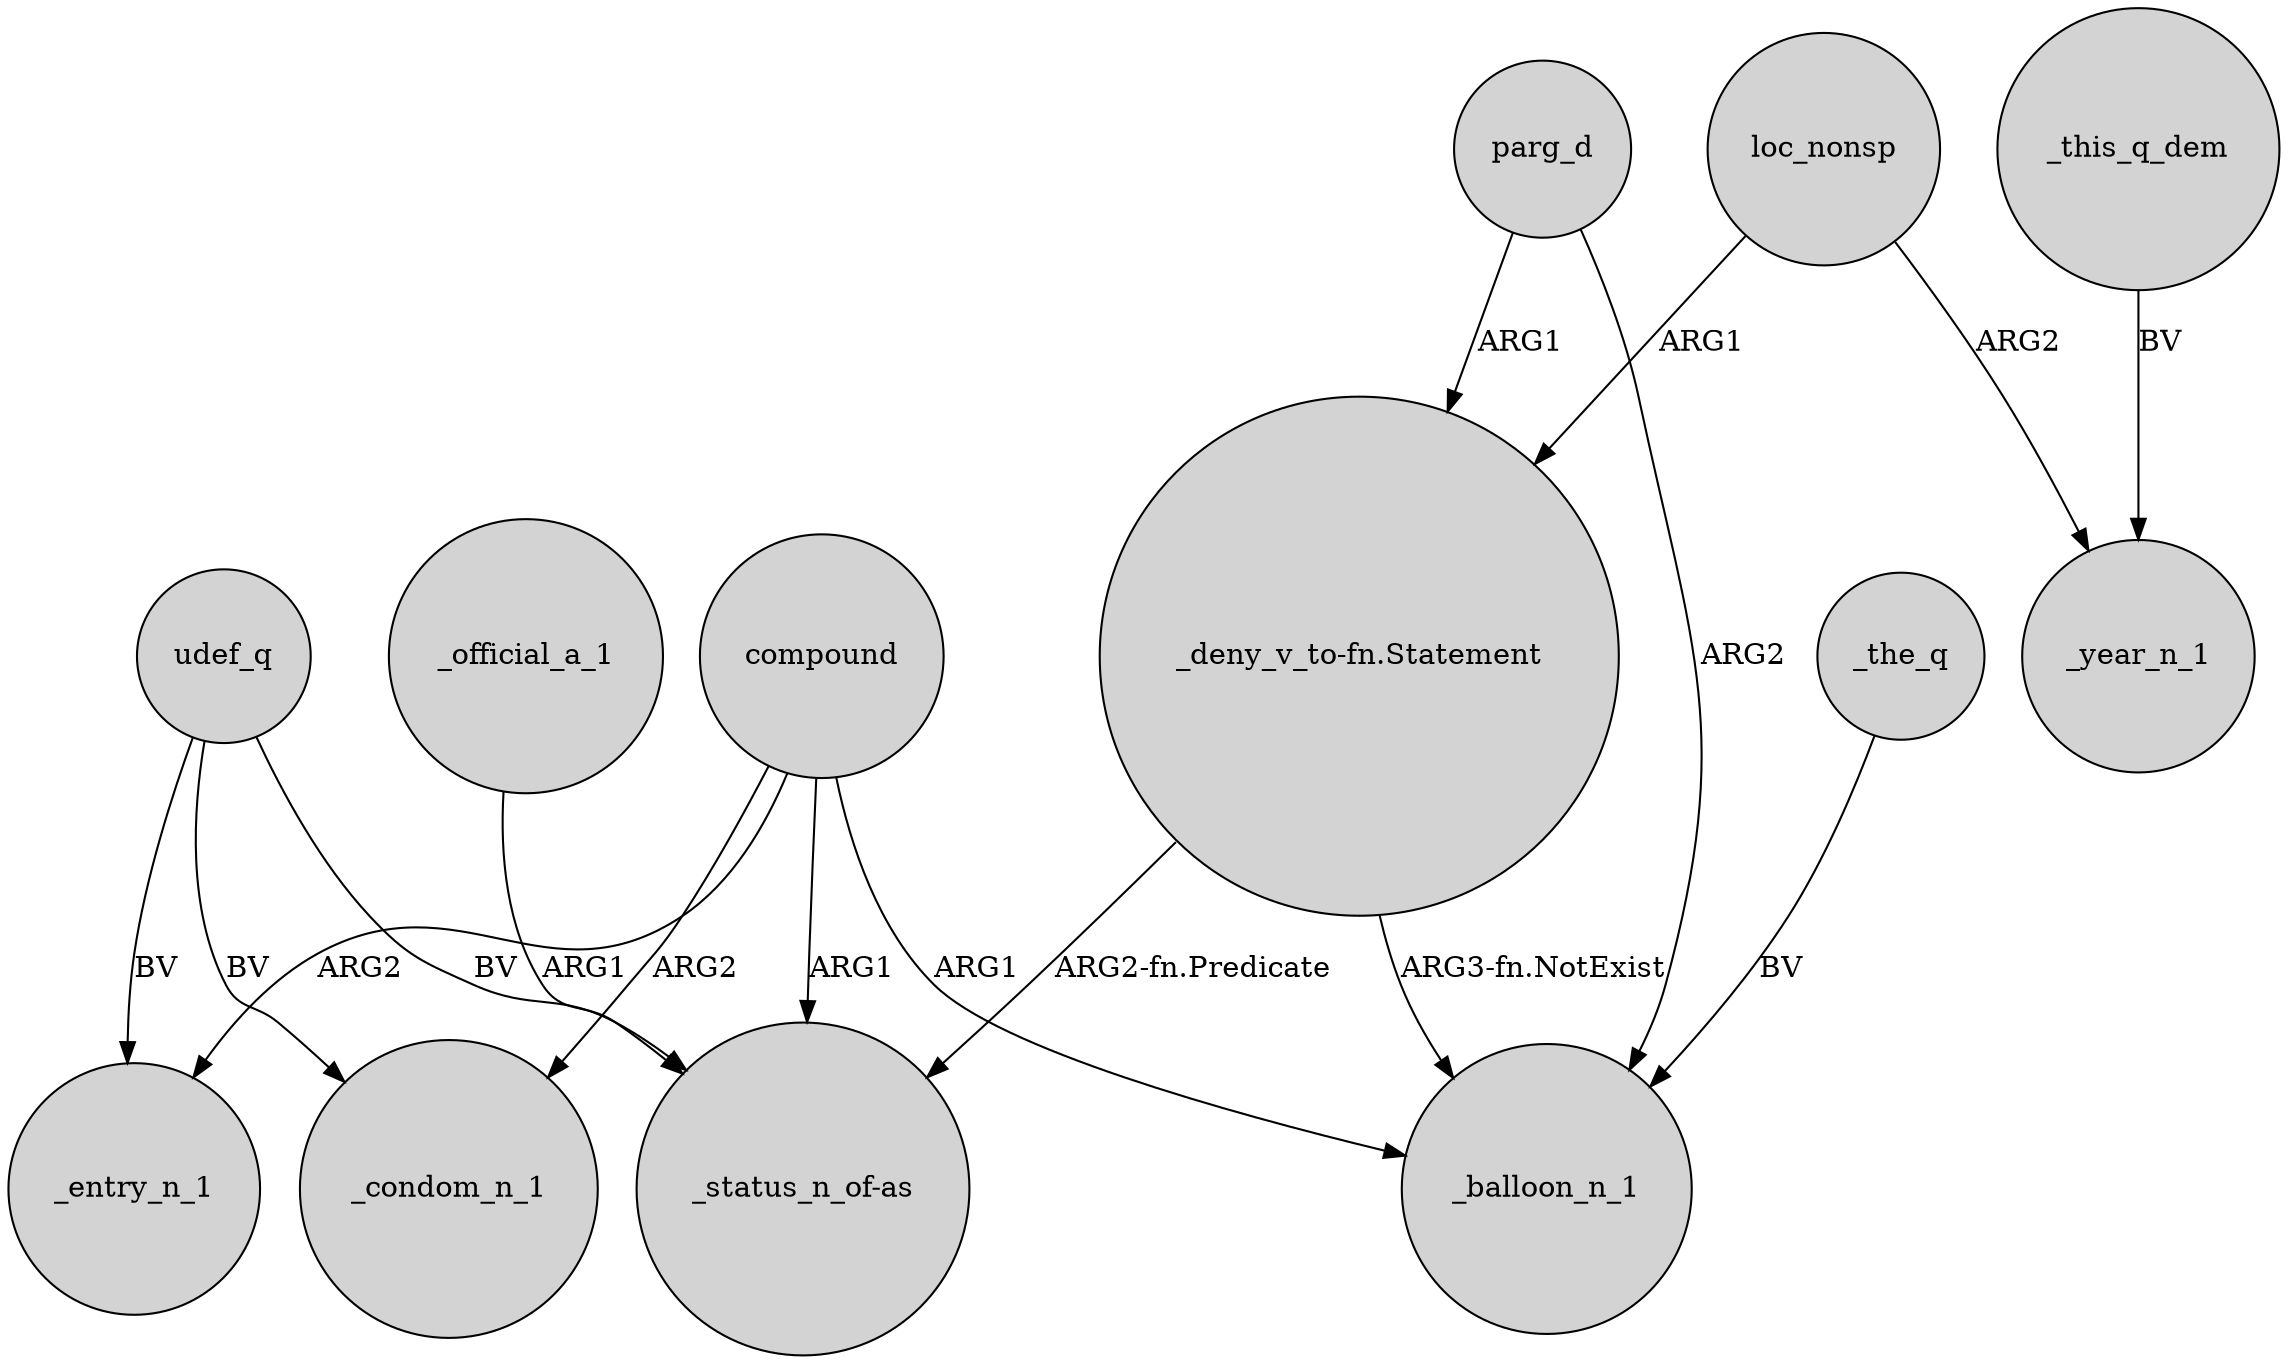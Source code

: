 digraph {
	node [shape=circle style=filled]
	compound -> _entry_n_1 [label=ARG2]
	parg_d -> _balloon_n_1 [label=ARG2]
	udef_q -> _entry_n_1 [label=BV]
	"_deny_v_to-fn.Statement" -> "_status_n_of-as" [label="ARG2-fn.Predicate"]
	parg_d -> "_deny_v_to-fn.Statement" [label=ARG1]
	_official_a_1 -> "_status_n_of-as" [label=ARG1]
	_the_q -> _balloon_n_1 [label=BV]
	compound -> "_status_n_of-as" [label=ARG1]
	loc_nonsp -> "_deny_v_to-fn.Statement" [label=ARG1]
	compound -> _balloon_n_1 [label=ARG1]
	udef_q -> _condom_n_1 [label=BV]
	"_deny_v_to-fn.Statement" -> _balloon_n_1 [label="ARG3-fn.NotExist"]
	udef_q -> "_status_n_of-as" [label=BV]
	loc_nonsp -> _year_n_1 [label=ARG2]
	compound -> _condom_n_1 [label=ARG2]
	_this_q_dem -> _year_n_1 [label=BV]
}
